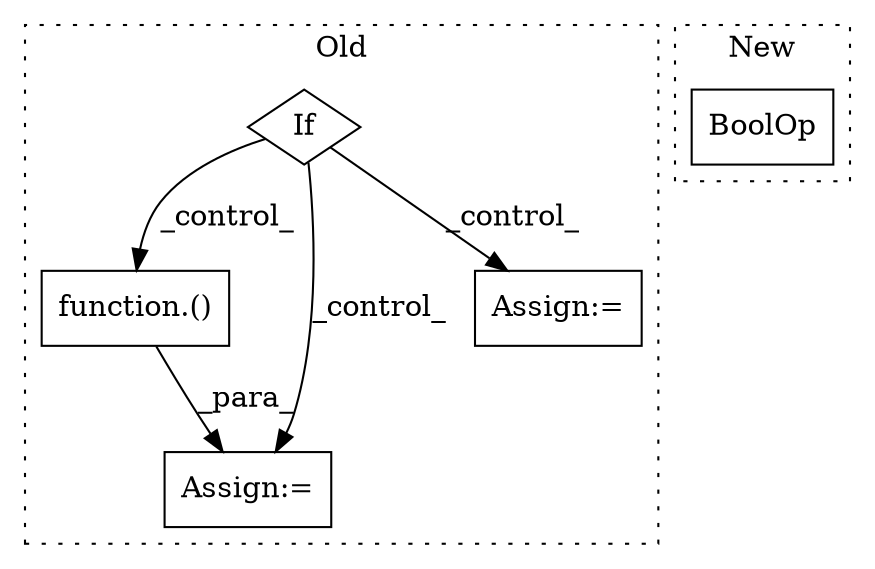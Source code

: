 digraph G {
subgraph cluster0 {
1 [label="function.()" a="75" s="3388,3421" l="29,9" shape="box"];
3 [label="Assign:=" a="68" s="3385" l="3" shape="box"];
4 [label="If" a="96" s="3343" l="3" shape="diamond"];
5 [label="Assign:=" a="68" s="3455" l="3" shape="box"];
label = "Old";
style="dotted";
}
subgraph cluster1 {
2 [label="BoolOp" a="72" s="4161" l="18" shape="box"];
label = "New";
style="dotted";
}
1 -> 3 [label="_para_"];
4 -> 1 [label="_control_"];
4 -> 5 [label="_control_"];
4 -> 3 [label="_control_"];
}